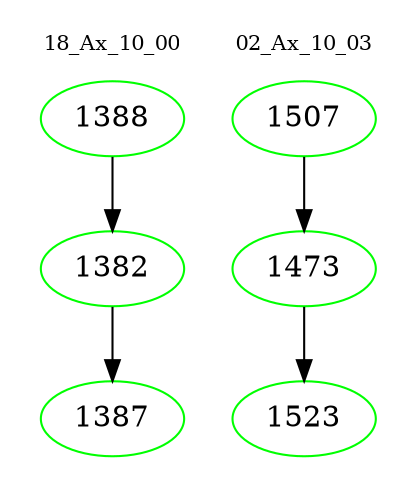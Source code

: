 digraph{
subgraph cluster_0 {
color = white
label = "18_Ax_10_00";
fontsize=10;
T0_1388 [label="1388", color="green"]
T0_1388 -> T0_1382 [color="black"]
T0_1382 [label="1382", color="green"]
T0_1382 -> T0_1387 [color="black"]
T0_1387 [label="1387", color="green"]
}
subgraph cluster_1 {
color = white
label = "02_Ax_10_03";
fontsize=10;
T1_1507 [label="1507", color="green"]
T1_1507 -> T1_1473 [color="black"]
T1_1473 [label="1473", color="green"]
T1_1473 -> T1_1523 [color="black"]
T1_1523 [label="1523", color="green"]
}
}
